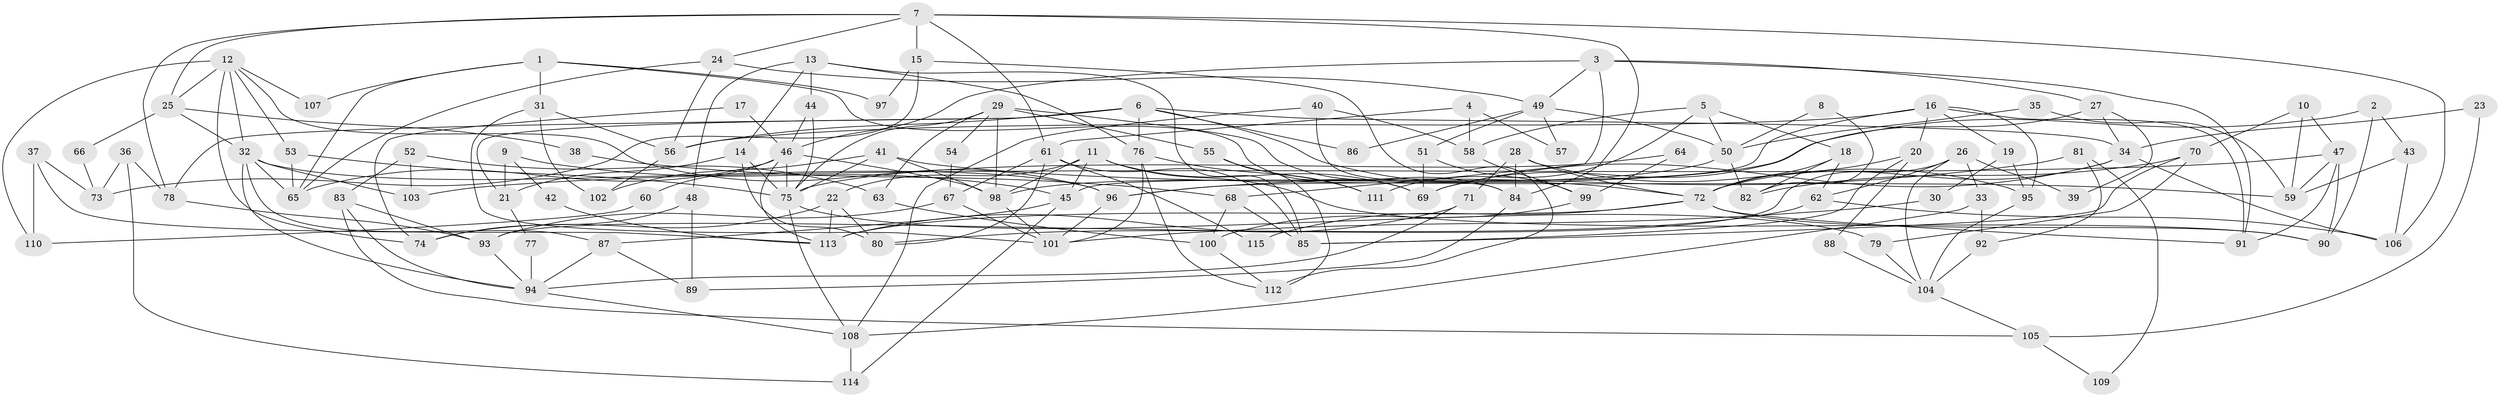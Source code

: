 // Generated by graph-tools (version 1.1) at 2025/36/03/09/25 02:36:25]
// undirected, 115 vertices, 230 edges
graph export_dot {
graph [start="1"]
  node [color=gray90,style=filled];
  1;
  2;
  3;
  4;
  5;
  6;
  7;
  8;
  9;
  10;
  11;
  12;
  13;
  14;
  15;
  16;
  17;
  18;
  19;
  20;
  21;
  22;
  23;
  24;
  25;
  26;
  27;
  28;
  29;
  30;
  31;
  32;
  33;
  34;
  35;
  36;
  37;
  38;
  39;
  40;
  41;
  42;
  43;
  44;
  45;
  46;
  47;
  48;
  49;
  50;
  51;
  52;
  53;
  54;
  55;
  56;
  57;
  58;
  59;
  60;
  61;
  62;
  63;
  64;
  65;
  66;
  67;
  68;
  69;
  70;
  71;
  72;
  73;
  74;
  75;
  76;
  77;
  78;
  79;
  80;
  81;
  82;
  83;
  84;
  85;
  86;
  87;
  88;
  89;
  90;
  91;
  92;
  93;
  94;
  95;
  96;
  97;
  98;
  99;
  100;
  101;
  102;
  103;
  104;
  105;
  106;
  107;
  108;
  109;
  110;
  111;
  112;
  113;
  114;
  115;
  1 -- 69;
  1 -- 65;
  1 -- 31;
  1 -- 97;
  1 -- 107;
  2 -- 96;
  2 -- 90;
  2 -- 43;
  3 -- 46;
  3 -- 49;
  3 -- 27;
  3 -- 68;
  3 -- 91;
  4 -- 58;
  4 -- 61;
  4 -- 57;
  5 -- 111;
  5 -- 50;
  5 -- 18;
  5 -- 58;
  6 -- 72;
  6 -- 78;
  6 -- 21;
  6 -- 34;
  6 -- 56;
  6 -- 76;
  6 -- 86;
  7 -- 61;
  7 -- 84;
  7 -- 15;
  7 -- 24;
  7 -- 25;
  7 -- 78;
  7 -- 106;
  8 -- 82;
  8 -- 50;
  9 -- 45;
  9 -- 21;
  9 -- 42;
  10 -- 70;
  10 -- 47;
  10 -- 59;
  11 -- 69;
  11 -- 22;
  11 -- 45;
  11 -- 90;
  11 -- 98;
  12 -- 53;
  12 -- 25;
  12 -- 32;
  12 -- 74;
  12 -- 96;
  12 -- 107;
  12 -- 110;
  13 -- 48;
  13 -- 76;
  13 -- 14;
  13 -- 44;
  13 -- 85;
  14 -- 75;
  14 -- 21;
  14 -- 80;
  15 -- 112;
  15 -- 73;
  15 -- 97;
  16 -- 56;
  16 -- 91;
  16 -- 19;
  16 -- 20;
  16 -- 45;
  16 -- 95;
  17 -- 46;
  17 -- 74;
  18 -- 72;
  18 -- 62;
  18 -- 82;
  19 -- 95;
  19 -- 30;
  20 -- 72;
  20 -- 85;
  20 -- 88;
  21 -- 77;
  22 -- 113;
  22 -- 80;
  22 -- 74;
  23 -- 105;
  23 -- 34;
  24 -- 56;
  24 -- 49;
  24 -- 65;
  25 -- 32;
  25 -- 38;
  25 -- 66;
  26 -- 93;
  26 -- 62;
  26 -- 33;
  26 -- 39;
  26 -- 104;
  27 -- 34;
  27 -- 39;
  27 -- 69;
  28 -- 95;
  28 -- 71;
  28 -- 72;
  28 -- 84;
  29 -- 98;
  29 -- 75;
  29 -- 54;
  29 -- 55;
  29 -- 63;
  29 -- 84;
  30 -- 101;
  31 -- 102;
  31 -- 56;
  31 -- 101;
  32 -- 96;
  32 -- 65;
  32 -- 87;
  32 -- 94;
  32 -- 103;
  33 -- 108;
  33 -- 92;
  34 -- 72;
  34 -- 69;
  34 -- 106;
  35 -- 59;
  35 -- 50;
  36 -- 78;
  36 -- 114;
  36 -- 73;
  37 -- 113;
  37 -- 73;
  37 -- 110;
  38 -- 68;
  40 -- 84;
  40 -- 108;
  40 -- 58;
  41 -- 75;
  41 -- 59;
  41 -- 98;
  41 -- 102;
  42 -- 113;
  43 -- 106;
  43 -- 59;
  44 -- 46;
  44 -- 75;
  45 -- 87;
  45 -- 114;
  46 -- 98;
  46 -- 65;
  46 -- 60;
  46 -- 75;
  46 -- 113;
  47 -- 59;
  47 -- 90;
  47 -- 91;
  47 -- 103;
  48 -- 74;
  48 -- 89;
  49 -- 51;
  49 -- 50;
  49 -- 57;
  49 -- 86;
  50 -- 98;
  50 -- 82;
  51 -- 99;
  51 -- 69;
  52 -- 83;
  52 -- 103;
  52 -- 63;
  53 -- 75;
  53 -- 65;
  54 -- 67;
  55 -- 112;
  55 -- 111;
  56 -- 102;
  58 -- 99;
  60 -- 110;
  61 -- 80;
  61 -- 85;
  61 -- 67;
  61 -- 115;
  62 -- 106;
  62 -- 80;
  63 -- 100;
  64 -- 75;
  64 -- 99;
  66 -- 73;
  67 -- 101;
  67 -- 93;
  68 -- 85;
  68 -- 100;
  70 -- 85;
  70 -- 82;
  70 -- 79;
  71 -- 94;
  71 -- 113;
  72 -- 91;
  72 -- 90;
  72 -- 113;
  72 -- 115;
  75 -- 79;
  75 -- 108;
  76 -- 101;
  76 -- 111;
  76 -- 112;
  77 -- 94;
  78 -- 93;
  79 -- 104;
  81 -- 92;
  81 -- 96;
  81 -- 109;
  83 -- 94;
  83 -- 93;
  83 -- 105;
  84 -- 89;
  87 -- 89;
  87 -- 94;
  88 -- 104;
  92 -- 104;
  93 -- 94;
  94 -- 108;
  95 -- 104;
  96 -- 101;
  98 -- 101;
  99 -- 100;
  100 -- 112;
  104 -- 105;
  105 -- 109;
  108 -- 114;
}
